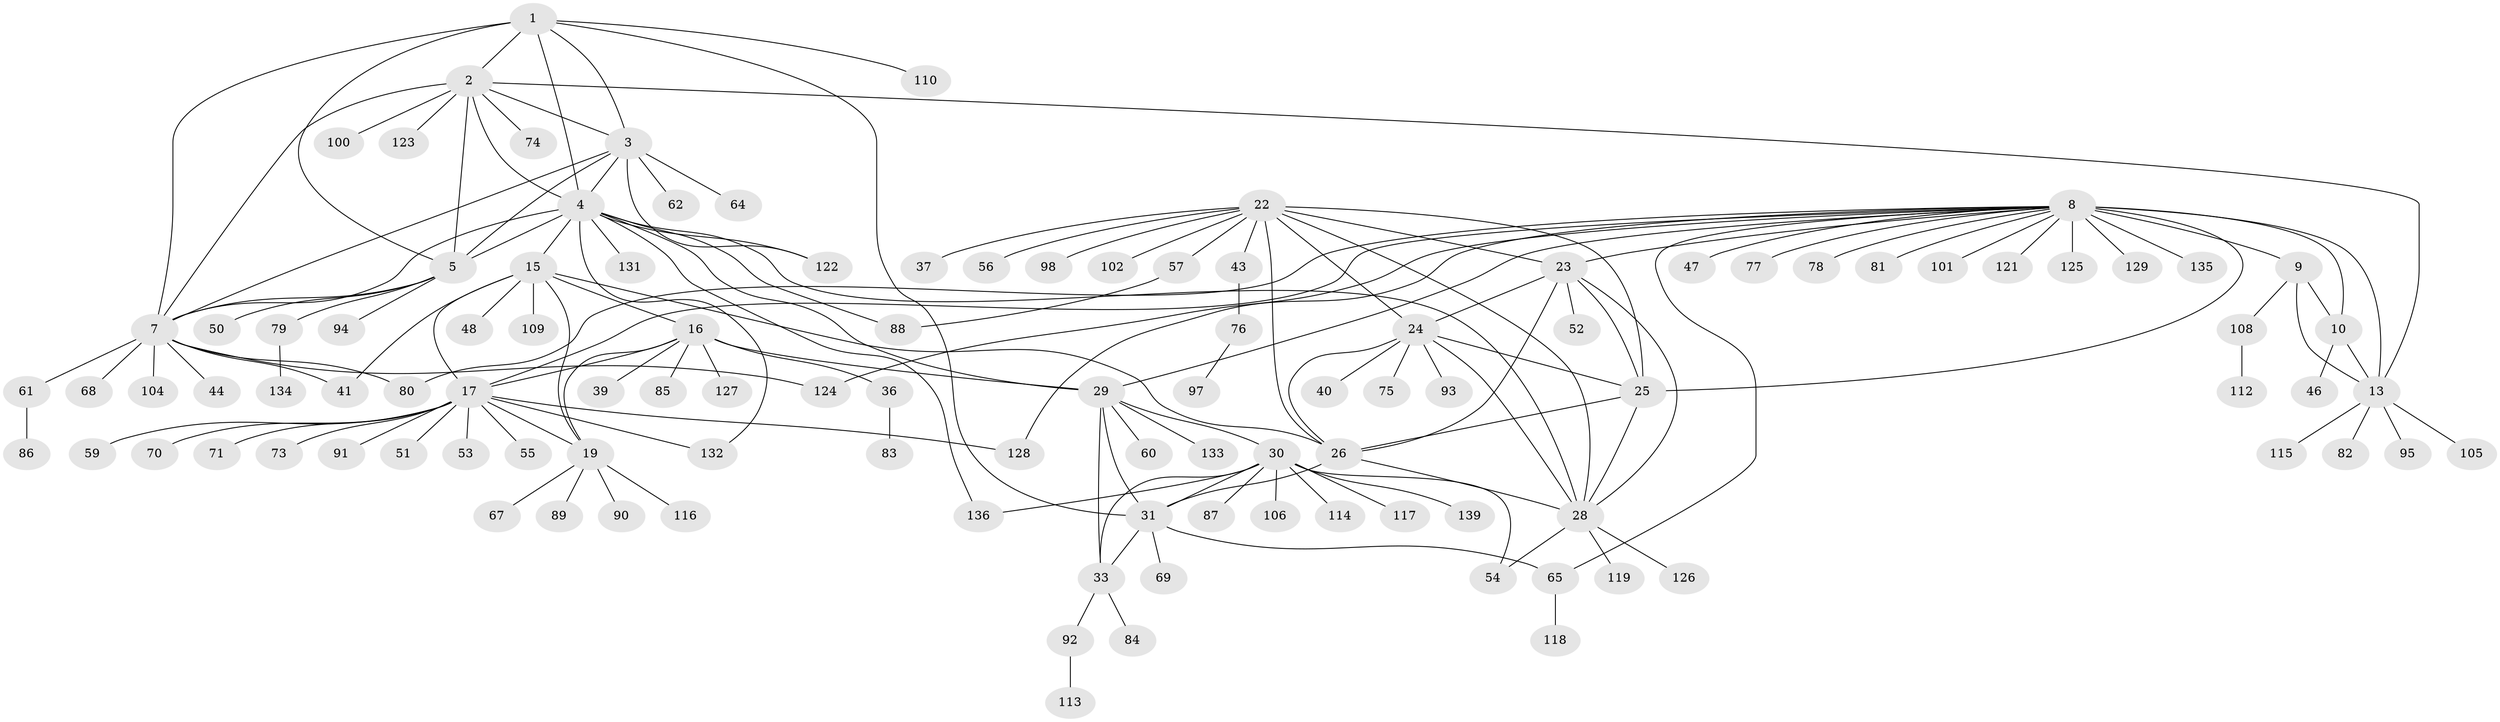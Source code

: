 // original degree distribution, {8: 0.03571428571428571, 10: 0.04285714285714286, 9: 0.05, 12: 0.007142857142857143, 6: 0.02857142857142857, 13: 0.02142857142857143, 16: 0.007142857142857143, 7: 0.03571428571428571, 11: 0.014285714285714285, 14: 0.007142857142857143, 2: 0.15, 1: 0.5571428571428572, 3: 0.03571428571428571, 4: 0.007142857142857143}
// Generated by graph-tools (version 1.1) at 2025/42/03/06/25 10:42:14]
// undirected, 111 vertices, 157 edges
graph export_dot {
graph [start="1"]
  node [color=gray90,style=filled];
  1;
  2 [super="+63"];
  3 [super="+42"];
  4 [super="+45"];
  5 [super="+6"];
  7 [super="+38"];
  8 [super="+12"];
  9 [super="+11"];
  10 [super="+72"];
  13 [super="+14"];
  15 [super="+18"];
  16 [super="+21"];
  17 [super="+20"];
  19 [super="+111"];
  22 [super="+66"];
  23;
  24 [super="+27"];
  25 [super="+120"];
  26 [super="+58"];
  28 [super="+103"];
  29 [super="+32"];
  30 [super="+35"];
  31 [super="+34"];
  33 [super="+96"];
  36;
  37;
  39;
  40;
  41;
  43 [super="+49"];
  44;
  46;
  47;
  48;
  50;
  51;
  52;
  53;
  54;
  55;
  56;
  57;
  59;
  60 [super="+130"];
  61;
  62;
  64;
  65;
  67;
  68;
  69;
  70;
  71 [super="+107"];
  73;
  74;
  75;
  76 [super="+99"];
  77;
  78;
  79;
  80;
  81;
  82;
  83;
  84;
  85;
  86;
  87;
  88 [super="+137"];
  89;
  90;
  91;
  92;
  93;
  94;
  95;
  97;
  98;
  100;
  101;
  102 [super="+140"];
  104;
  105;
  106;
  108;
  109;
  110;
  112;
  113;
  114;
  115;
  116;
  117;
  118;
  119;
  121;
  122;
  123;
  124 [super="+138"];
  125;
  126;
  127;
  128;
  129;
  131;
  132;
  133;
  134;
  135;
  136;
  139;
  1 -- 2;
  1 -- 3;
  1 -- 4;
  1 -- 5 [weight=2];
  1 -- 7;
  1 -- 31;
  1 -- 110;
  2 -- 3;
  2 -- 4;
  2 -- 5 [weight=2];
  2 -- 7;
  2 -- 13;
  2 -- 100;
  2 -- 123;
  2 -- 74;
  3 -- 4;
  3 -- 5 [weight=2];
  3 -- 7;
  3 -- 62;
  3 -- 64;
  3 -- 122;
  4 -- 5 [weight=2];
  4 -- 7;
  4 -- 15;
  4 -- 28;
  4 -- 131;
  4 -- 132;
  4 -- 136;
  4 -- 88;
  4 -- 122;
  4 -- 29;
  5 -- 7 [weight=2];
  5 -- 79;
  5 -- 50;
  5 -- 94;
  7 -- 41;
  7 -- 44;
  7 -- 68;
  7 -- 80;
  7 -- 104;
  7 -- 124;
  7 -- 61;
  8 -- 9 [weight=4];
  8 -- 10 [weight=2];
  8 -- 13 [weight=4];
  8 -- 17;
  8 -- 47;
  8 -- 65;
  8 -- 77;
  8 -- 78;
  8 -- 124;
  8 -- 125;
  8 -- 128;
  8 -- 129;
  8 -- 101;
  8 -- 135;
  8 -- 80;
  8 -- 81;
  8 -- 23;
  8 -- 121;
  8 -- 29;
  8 -- 25;
  9 -- 10 [weight=2];
  9 -- 13 [weight=4];
  9 -- 108;
  10 -- 13 [weight=2];
  10 -- 46;
  13 -- 82;
  13 -- 95;
  13 -- 105;
  13 -- 115;
  15 -- 16 [weight=4];
  15 -- 17 [weight=4];
  15 -- 19 [weight=2];
  15 -- 26;
  15 -- 41;
  15 -- 109;
  15 -- 48;
  16 -- 17 [weight=4];
  16 -- 19 [weight=2];
  16 -- 29;
  16 -- 36;
  16 -- 39;
  16 -- 85;
  16 -- 127;
  17 -- 19 [weight=2];
  17 -- 51;
  17 -- 53;
  17 -- 70;
  17 -- 73;
  17 -- 91;
  17 -- 128;
  17 -- 132;
  17 -- 55;
  17 -- 71;
  17 -- 59;
  19 -- 67;
  19 -- 89;
  19 -- 90;
  19 -- 116;
  22 -- 23;
  22 -- 24 [weight=2];
  22 -- 25;
  22 -- 26;
  22 -- 28;
  22 -- 37;
  22 -- 43;
  22 -- 56;
  22 -- 57;
  22 -- 98;
  22 -- 102;
  23 -- 24 [weight=2];
  23 -- 25;
  23 -- 26;
  23 -- 28;
  23 -- 52;
  24 -- 25 [weight=2];
  24 -- 26 [weight=2];
  24 -- 28 [weight=2];
  24 -- 93;
  24 -- 40;
  24 -- 75;
  25 -- 26;
  25 -- 28;
  26 -- 28;
  26 -- 31;
  28 -- 54;
  28 -- 119;
  28 -- 126;
  29 -- 30 [weight=4];
  29 -- 31 [weight=4];
  29 -- 33 [weight=2];
  29 -- 60;
  29 -- 133;
  30 -- 31 [weight=4];
  30 -- 33 [weight=2];
  30 -- 54;
  30 -- 106;
  30 -- 117;
  30 -- 136;
  30 -- 139;
  30 -- 114;
  30 -- 87;
  31 -- 33 [weight=2];
  31 -- 65;
  31 -- 69;
  33 -- 84;
  33 -- 92;
  36 -- 83;
  43 -- 76;
  57 -- 88;
  61 -- 86;
  65 -- 118;
  76 -- 97;
  79 -- 134;
  92 -- 113;
  108 -- 112;
}
